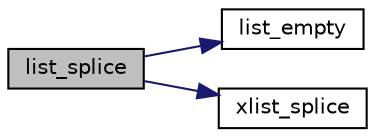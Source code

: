 digraph "list_splice"
{
 // INTERACTIVE_SVG=YES
 // LATEX_PDF_SIZE
  bgcolor="transparent";
  edge [fontname="Helvetica",fontsize="10",labelfontname="Helvetica",labelfontsize="10"];
  node [fontname="Helvetica",fontsize="10",shape=record];
  rankdir="LR";
  Node1 [label="list_splice",height=0.2,width=0.4,color="black", fillcolor="grey75", style="filled", fontcolor="black",tooltip=" "];
  Node1 -> Node2 [color="midnightblue",fontsize="10",style="solid",fontname="Helvetica"];
  Node2 [label="list_empty",height=0.2,width=0.4,color="black",URL="$da/d23/list_8h.html#aa773e38f46144ecf7e7cd6516e4639a4",tooltip=" "];
  Node1 -> Node3 [color="midnightblue",fontsize="10",style="solid",fontname="Helvetica"];
  Node3 [label="xlist_splice",height=0.2,width=0.4,color="black",URL="$da/d23/list_8h.html#a70d5696eaed72a36f74efb0e1d231bbf",tooltip=" "];
}
